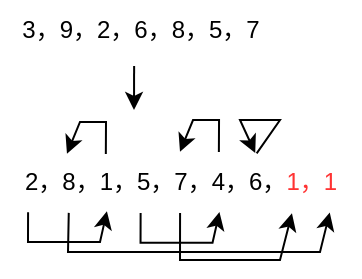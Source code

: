 <mxfile version="20.3.0" type="device"><diagram id="rXJcjY2HO6cTrZ767LgE" name="Page-1"><mxGraphModel dx="369" dy="214" grid="1" gridSize="10" guides="1" tooltips="1" connect="1" arrows="1" fold="1" page="1" pageScale="1" pageWidth="850" pageHeight="1100" math="0" shadow="0"><root><mxCell id="0"/><mxCell id="1" parent="0"/><mxCell id="WrYEXe7G7C07Mebv83Gh-1" value="3，9，2，6，8，5，7" style="text;html=1;align=center;verticalAlign=middle;resizable=0;points=[];autosize=1;strokeColor=none;fillColor=none;" vertex="1" parent="1"><mxGeometry x="190" y="70" width="140" height="30" as="geometry"/></mxCell><mxCell id="WrYEXe7G7C07Mebv83Gh-3" value="" style="endArrow=classic;html=1;rounded=0;exitX=0.479;exitY=1.1;exitDx=0;exitDy=0;exitPerimeter=0;" edge="1" parent="1" source="WrYEXe7G7C07Mebv83Gh-1"><mxGeometry width="50" height="50" relative="1" as="geometry"><mxPoint x="580" y="425" as="sourcePoint"/><mxPoint x="257" y="125" as="targetPoint"/></mxGeometry></mxCell><mxCell id="WrYEXe7G7C07Mebv83Gh-4" value="&lt;font style=&quot;font-size: 12px;&quot;&gt;2，8，1，5，7，4，6，&lt;font color=&quot;#ff3333&quot;&gt;1，1&lt;/font&gt;&lt;/font&gt;" style="text;html=1;align=center;verticalAlign=middle;resizable=0;points=[];autosize=1;strokeColor=none;fillColor=none;" vertex="1" parent="1"><mxGeometry x="190" y="145.99" width="180" height="30" as="geometry"/></mxCell><mxCell id="WrYEXe7G7C07Mebv83Gh-14" value="" style="endArrow=classic;html=1;rounded=0;fontSize=12;elbow=vertical;entryX=0.297;entryY=0.987;entryDx=0;entryDy=0;entryPerimeter=0;exitX=0.078;exitY=1.006;exitDx=0;exitDy=0;exitPerimeter=0;" edge="1" parent="1" source="WrYEXe7G7C07Mebv83Gh-4" target="WrYEXe7G7C07Mebv83Gh-4"><mxGeometry width="50" height="50" relative="1" as="geometry"><mxPoint x="204" y="170.99" as="sourcePoint"/><mxPoint x="250" y="200.99" as="targetPoint"/><Array as="points"><mxPoint x="204" y="190.99"/><mxPoint x="240" y="190.99"/></Array></mxGeometry></mxCell><mxCell id="WrYEXe7G7C07Mebv83Gh-15" value="" style="endArrow=classic;html=1;rounded=0;fontSize=12;elbow=vertical;entryX=0.186;entryY=0.029;entryDx=0;entryDy=0;entryPerimeter=0;exitX=0.294;exitY=0.033;exitDx=0;exitDy=0;exitPerimeter=0;" edge="1" parent="1" source="WrYEXe7G7C07Mebv83Gh-4" target="WrYEXe7G7C07Mebv83Gh-4"><mxGeometry width="50" height="50" relative="1" as="geometry"><mxPoint x="238" y="150.99" as="sourcePoint"/><mxPoint x="200.2" y="151.0" as="targetPoint"/><Array as="points"><mxPoint x="243" y="130.99"/><mxPoint x="230" y="130.99"/></Array></mxGeometry></mxCell><mxCell id="WrYEXe7G7C07Mebv83Gh-16" value="" style="endArrow=classic;html=1;rounded=0;fontSize=12;elbow=vertical;exitX=0.191;exitY=1.015;exitDx=0;exitDy=0;exitPerimeter=0;entryX=0.916;entryY=1.009;entryDx=0;entryDy=0;entryPerimeter=0;" edge="1" parent="1" source="WrYEXe7G7C07Mebv83Gh-4" target="WrYEXe7G7C07Mebv83Gh-4"><mxGeometry width="50" height="50" relative="1" as="geometry"><mxPoint x="220" y="176.0" as="sourcePoint"/><mxPoint x="340" y="175.99" as="targetPoint"/><Array as="points"><mxPoint x="224" y="195.99"/><mxPoint x="350" y="195.99"/></Array></mxGeometry></mxCell><mxCell id="WrYEXe7G7C07Mebv83Gh-18" value="" style="endArrow=classic;html=1;rounded=0;fontSize=12;elbow=vertical;entryX=0.297;entryY=0.987;entryDx=0;entryDy=0;entryPerimeter=0;exitX=0.078;exitY=1.006;exitDx=0;exitDy=0;exitPerimeter=0;" edge="1" parent="1"><mxGeometry width="50" height="50" relative="1" as="geometry"><mxPoint x="260.31" y="176.56" as="sourcePoint"/><mxPoint x="299.73" y="175.99" as="targetPoint"/><Array as="points"><mxPoint x="260.27" y="191.38"/><mxPoint x="296.27" y="191.38"/></Array></mxGeometry></mxCell><mxCell id="WrYEXe7G7C07Mebv83Gh-19" value="" style="endArrow=classic;html=1;rounded=0;fontSize=12;elbow=vertical;entryX=0.186;entryY=0.029;entryDx=0;entryDy=0;entryPerimeter=0;exitX=0.294;exitY=0.033;exitDx=0;exitDy=0;exitPerimeter=0;" edge="1" parent="1"><mxGeometry width="50" height="50" relative="1" as="geometry"><mxPoint x="299.44" y="145.99" as="sourcePoint"/><mxPoint x="280.0" y="145.87" as="targetPoint"/><Array as="points"><mxPoint x="299.52" y="130"/><mxPoint x="286.52" y="130"/></Array></mxGeometry></mxCell><mxCell id="WrYEXe7G7C07Mebv83Gh-20" value="" style="endArrow=classic;html=1;rounded=0;fontSize=12;elbow=vertical;exitX=0.078;exitY=1.006;exitDx=0;exitDy=0;exitPerimeter=0;entryX=0.811;entryY=1.02;entryDx=0;entryDy=0;entryPerimeter=0;" edge="1" parent="1" target="WrYEXe7G7C07Mebv83Gh-4"><mxGeometry width="50" height="50" relative="1" as="geometry"><mxPoint x="280.04" y="176.56" as="sourcePoint"/><mxPoint x="340" y="180" as="targetPoint"/><Array as="points"><mxPoint x="280" y="200"/><mxPoint x="330" y="200"/></Array></mxGeometry></mxCell><mxCell id="WrYEXe7G7C07Mebv83Gh-22" value="" style="endArrow=classic;html=1;rounded=0;fontSize=12;elbow=vertical;entryX=0.709;entryY=0.018;entryDx=0;entryDy=0;entryPerimeter=0;exitX=0.713;exitY=0.024;exitDx=0;exitDy=0;exitPerimeter=0;" edge="1" parent="1" source="WrYEXe7G7C07Mebv83Gh-4" target="WrYEXe7G7C07Mebv83Gh-4"><mxGeometry width="50" height="50" relative="1" as="geometry"><mxPoint x="329.92" y="145.99" as="sourcePoint"/><mxPoint x="310.48" y="145.87" as="targetPoint"/><Array as="points"><mxPoint x="330" y="130"/><mxPoint x="310" y="130"/></Array></mxGeometry></mxCell></root></mxGraphModel></diagram></mxfile>